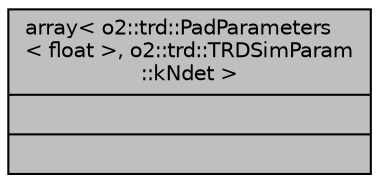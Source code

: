 digraph "array&lt; o2::trd::PadParameters&lt; float &gt;, o2::trd::TRDSimParam::kNdet &gt;"
{
 // INTERACTIVE_SVG=YES
  bgcolor="transparent";
  edge [fontname="Helvetica",fontsize="10",labelfontname="Helvetica",labelfontsize="10"];
  node [fontname="Helvetica",fontsize="10",shape=record];
  Node1 [label="{array\< o2::trd::PadParameters\l\< float \>, o2::trd::TRDSimParam\l::kNdet \>\n||}",height=0.2,width=0.4,color="black", fillcolor="grey75", style="filled", fontcolor="black"];
}
